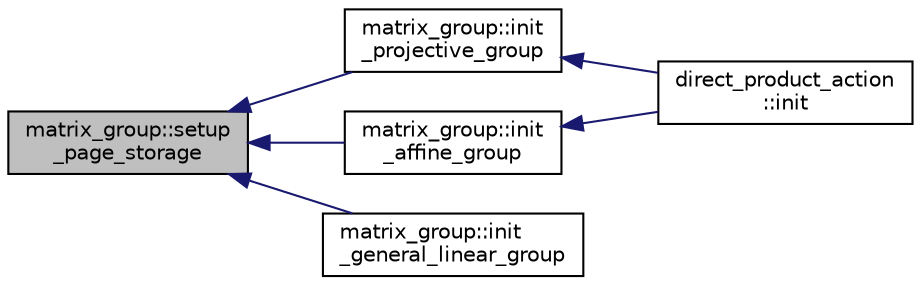 digraph "matrix_group::setup_page_storage"
{
  edge [fontname="Helvetica",fontsize="10",labelfontname="Helvetica",labelfontsize="10"];
  node [fontname="Helvetica",fontsize="10",shape=record];
  rankdir="LR";
  Node2916 [label="matrix_group::setup\l_page_storage",height=0.2,width=0.4,color="black", fillcolor="grey75", style="filled", fontcolor="black"];
  Node2916 -> Node2917 [dir="back",color="midnightblue",fontsize="10",style="solid",fontname="Helvetica"];
  Node2917 [label="matrix_group::init\l_projective_group",height=0.2,width=0.4,color="black", fillcolor="white", style="filled",URL="$d3/ded/classmatrix__group.html#a626286de5799c4c9e45216e735b1d233"];
  Node2917 -> Node2918 [dir="back",color="midnightblue",fontsize="10",style="solid",fontname="Helvetica"];
  Node2918 [label="direct_product_action\l::init",height=0.2,width=0.4,color="black", fillcolor="white", style="filled",URL="$d3/d78/classdirect__product__action.html#aad40060e5821c011cccaa65a5c4df64f"];
  Node2916 -> Node2919 [dir="back",color="midnightblue",fontsize="10",style="solid",fontname="Helvetica"];
  Node2919 [label="matrix_group::init\l_affine_group",height=0.2,width=0.4,color="black", fillcolor="white", style="filled",URL="$d3/ded/classmatrix__group.html#aa278bd127d400940516c20bfe1f2f91e"];
  Node2919 -> Node2918 [dir="back",color="midnightblue",fontsize="10",style="solid",fontname="Helvetica"];
  Node2916 -> Node2920 [dir="back",color="midnightblue",fontsize="10",style="solid",fontname="Helvetica"];
  Node2920 [label="matrix_group::init\l_general_linear_group",height=0.2,width=0.4,color="black", fillcolor="white", style="filled",URL="$d3/ded/classmatrix__group.html#a0aa3c4187d8504b88f9f0aa644b48b86"];
}
